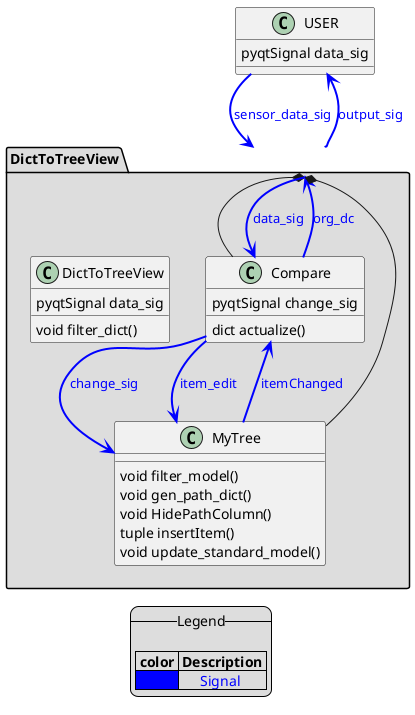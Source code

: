@startuml 
    legend
    --Legend--

    |= color |= Description |
    | <#blue> | <color:blue>     Signal |
    endlegend
    package "DictToTreeView" #DDDDDD {
        class Compare {
            pyqtSignal change_sig

            dict actualize()
        }

        class DictToTreeView {
            pyqtSignal data_sig

            void filter_dict()
        }

        class MyTree {

            void filter_model()
            void gen_path_dict()
            void HidePathColumn()
            tuple insertItem()
            void update_standard_model()
        }
    }

    class USER {
        pyqtSignal data_sig
    }

    

    DictToTreeView *-- Compare
    DictToTreeView *-- MyTree

    USER --> DictToTreeView #line:blue;line.bold;text:blue : sensor_data_sig
    DictToTreeView --> USER #line:blue;line.bold;text:blue : output_sig
    Compare --> DictToTreeView #line:blue;line.bold;text:blue : org_dc
    DictToTreeView --> Compare #line:blue;line.bold;text:blue : data_sig
    Compare --> MyTree #line:blue;line.bold;text:blue : change_sig
    Compare --> MyTree #line:blue;line.bold;text:blue : item_edit
    MyTree --> Compare #line:blue;line.bold;text:blue : itemChanged

@enduml